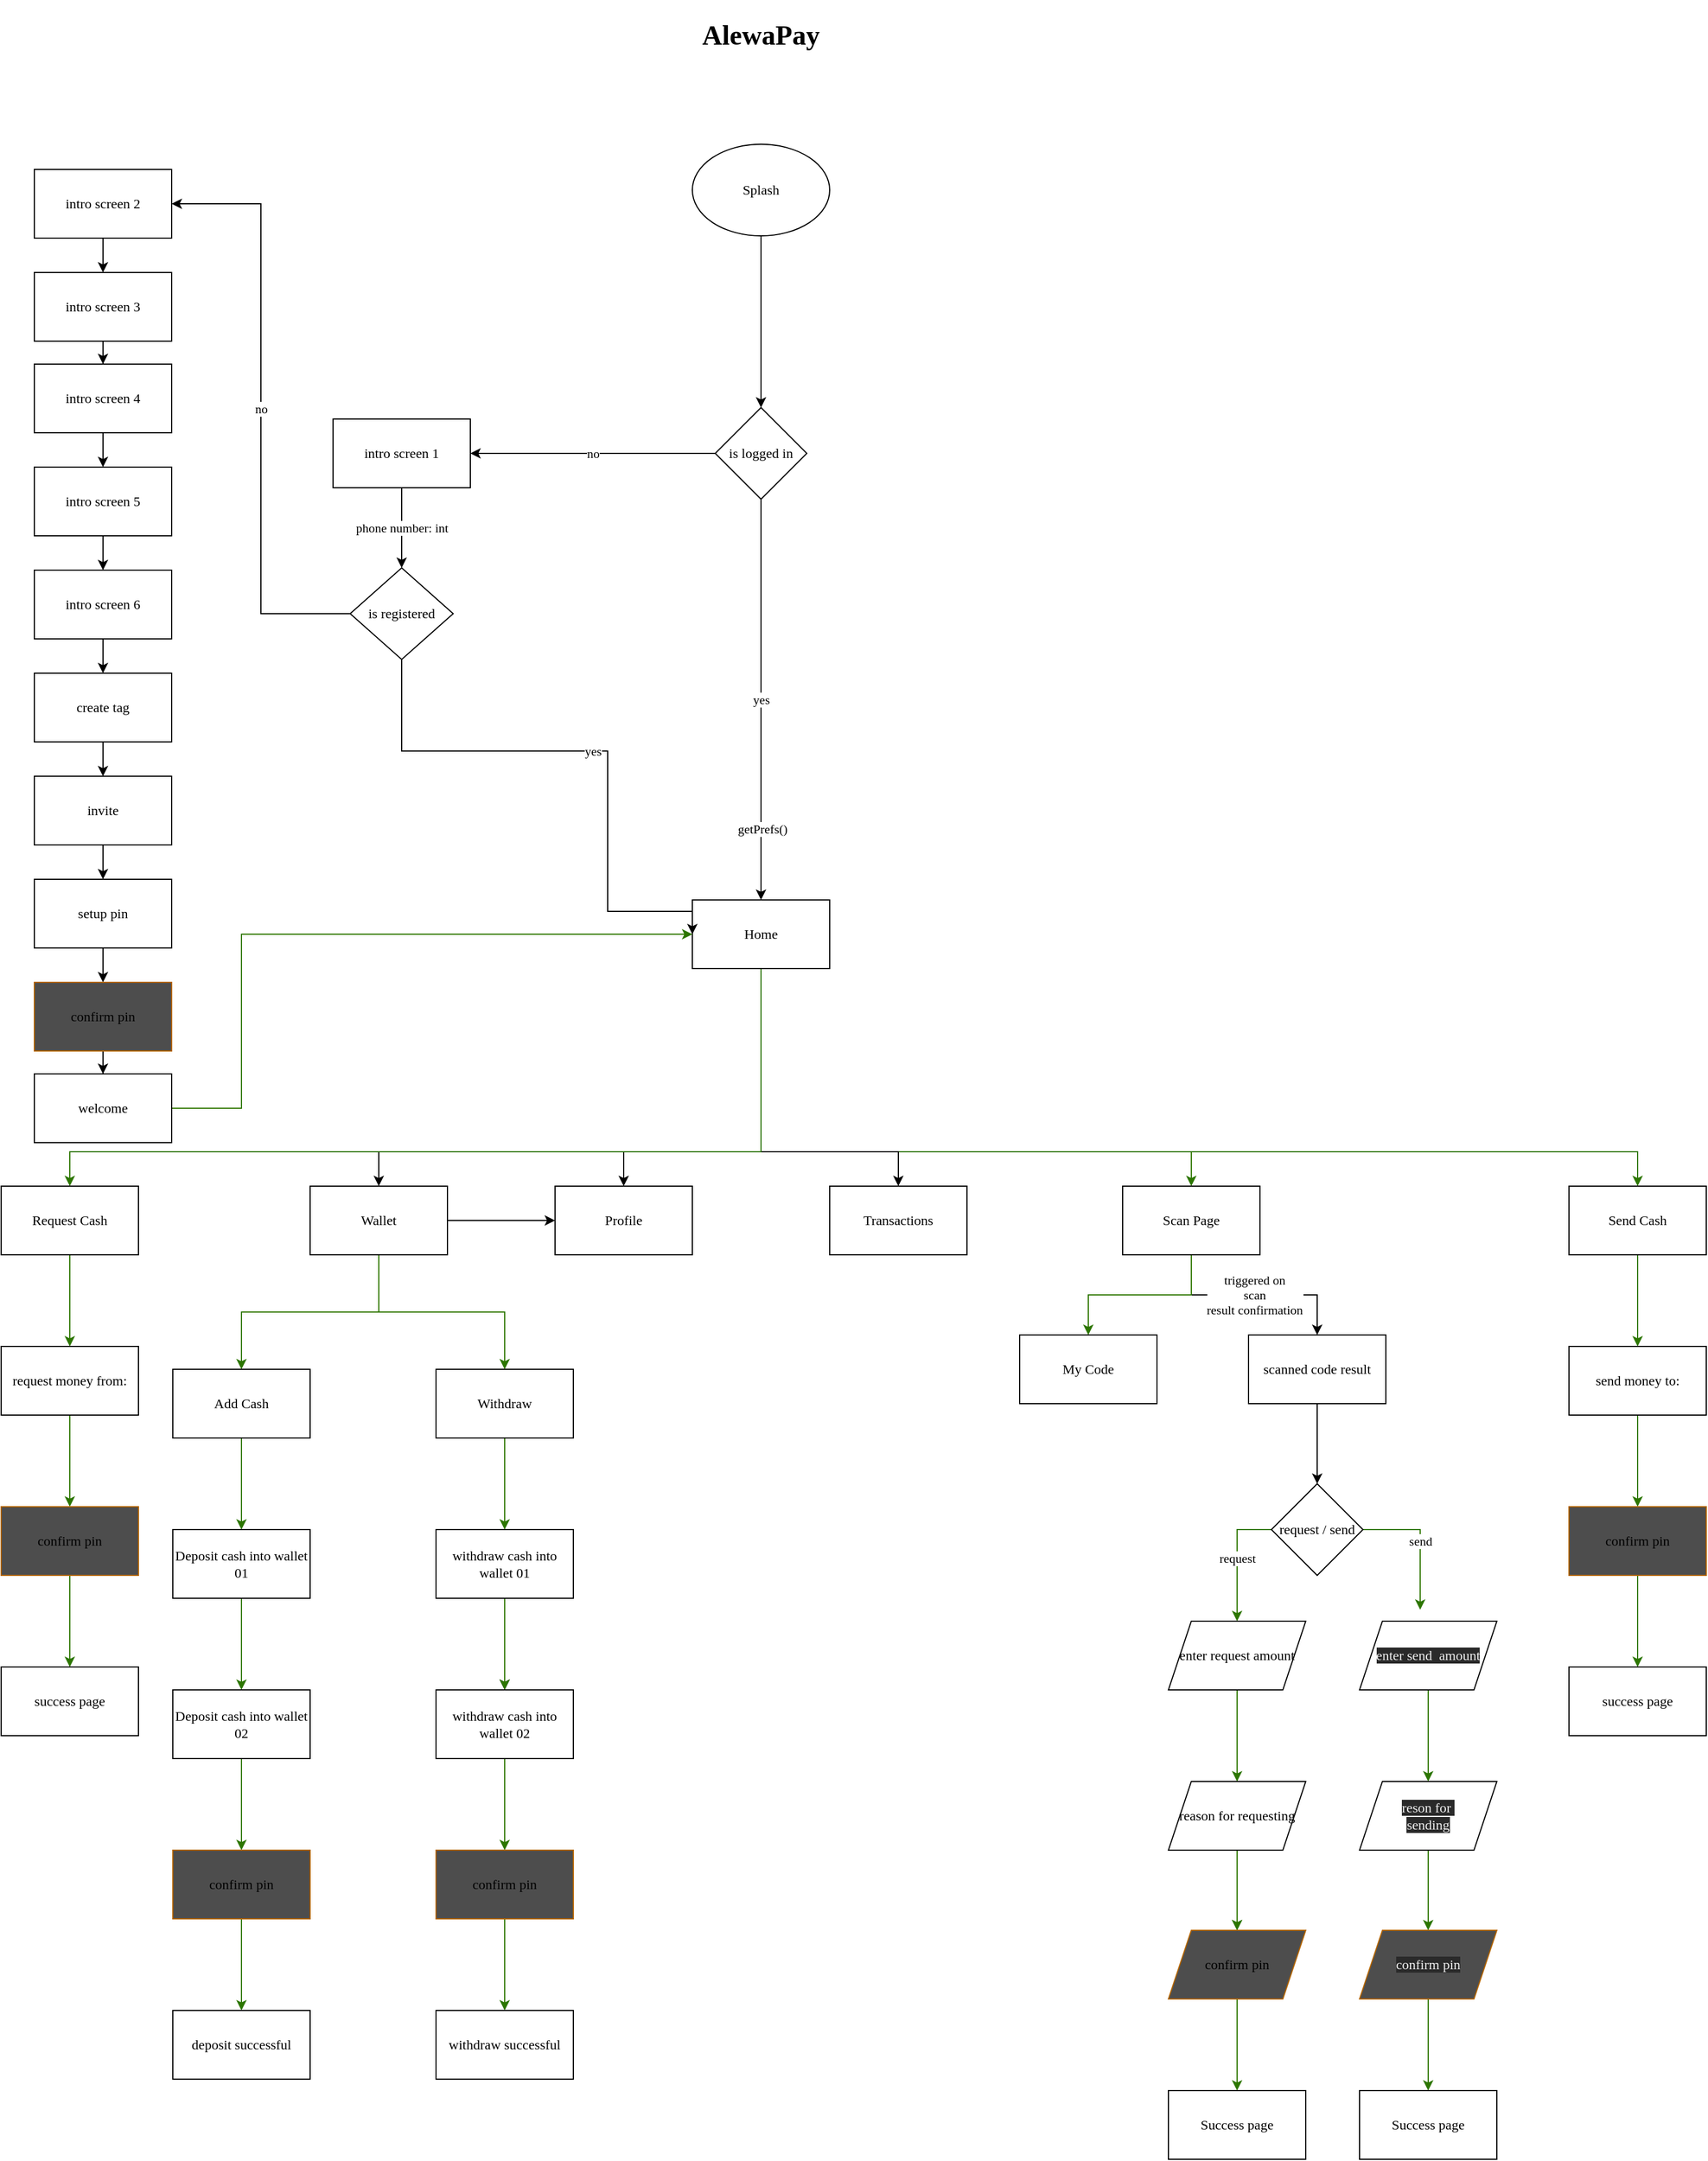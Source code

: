 <mxfile version="17.1.3" type="github">
  <diagram id="QqV_xGDiygs1yG8eiCDC" name="Page-1">
    <mxGraphModel dx="2902" dy="1353" grid="1" gridSize="10" guides="1" tooltips="1" connect="1" arrows="1" fold="1" page="1" pageScale="1" pageWidth="827" pageHeight="1169" background="none" math="0" shadow="0">
      <root>
        <mxCell id="0" />
        <mxCell id="1" parent="0" />
        <mxCell id="-ig2qusyZob2JXvE5IdV-1" value="&lt;h1&gt;&lt;font face=&quot;Poppins&quot; data-font-src=&quot;https://fonts.googleapis.com/css?family=Poppins&quot;&gt;AlewaPay&lt;/font&gt;&lt;/h1&gt;" style="text;html=1;strokeColor=none;fillColor=none;align=center;verticalAlign=middle;whiteSpace=wrap;rounded=0;" parent="1" vertex="1">
          <mxGeometry x="384" y="30" width="60" height="30" as="geometry" />
        </mxCell>
        <mxCell id="-ig2qusyZob2JXvE5IdV-4" style="edgeStyle=orthogonalEdgeStyle;rounded=0;orthogonalLoop=1;jettySize=auto;html=1;entryX=0.5;entryY=0;entryDx=0;entryDy=0;fontFamily=Verdana;" parent="1" source="-ig2qusyZob2JXvE5IdV-2" target="-ig2qusyZob2JXvE5IdV-3" edge="1">
          <mxGeometry relative="1" as="geometry" />
        </mxCell>
        <mxCell id="-ig2qusyZob2JXvE5IdV-2" value="Splash" style="ellipse;whiteSpace=wrap;html=1;fontFamily=Verdana;" parent="1" vertex="1">
          <mxGeometry x="354" y="140" width="120" height="80" as="geometry" />
        </mxCell>
        <mxCell id="-ig2qusyZob2JXvE5IdV-6" value="yes" style="edgeStyle=orthogonalEdgeStyle;rounded=0;orthogonalLoop=1;jettySize=auto;html=1;fontFamily=Verdana;" parent="1" source="-ig2qusyZob2JXvE5IdV-3" target="-ig2qusyZob2JXvE5IdV-5" edge="1">
          <mxGeometry relative="1" as="geometry" />
        </mxCell>
        <mxCell id="-ig2qusyZob2JXvE5IdV-39" value="getPrefs()" style="edgeLabel;html=1;align=center;verticalAlign=middle;resizable=0;points=[];fontFamily=Verdana;" parent="-ig2qusyZob2JXvE5IdV-6" vertex="1" connectable="0">
          <mxGeometry x="0.646" y="1" relative="1" as="geometry">
            <mxPoint as="offset" />
          </mxGeometry>
        </mxCell>
        <mxCell id="-ig2qusyZob2JXvE5IdV-8" value="no" style="edgeStyle=orthogonalEdgeStyle;rounded=0;orthogonalLoop=1;jettySize=auto;html=1;fontFamily=Verdana;" parent="1" source="-ig2qusyZob2JXvE5IdV-3" target="-ig2qusyZob2JXvE5IdV-7" edge="1">
          <mxGeometry relative="1" as="geometry" />
        </mxCell>
        <mxCell id="-ig2qusyZob2JXvE5IdV-3" value="is logged in" style="rhombus;whiteSpace=wrap;html=1;fontFamily=Verdana;" parent="1" vertex="1">
          <mxGeometry x="374" y="370" width="80" height="80" as="geometry" />
        </mxCell>
        <mxCell id="-ig2qusyZob2JXvE5IdV-48" style="edgeStyle=orthogonalEdgeStyle;rounded=0;orthogonalLoop=1;jettySize=auto;html=1;entryX=0.5;entryY=0;entryDx=0;entryDy=0;fontFamily=Verdana;fillColor=#60a917;strokeColor=#2D7600;" parent="1" source="-ig2qusyZob2JXvE5IdV-5" target="-ig2qusyZob2JXvE5IdV-42" edge="1">
          <mxGeometry relative="1" as="geometry">
            <Array as="points">
              <mxPoint x="414" y="1020" />
              <mxPoint x="1180" y="1020" />
            </Array>
          </mxGeometry>
        </mxCell>
        <mxCell id="-ig2qusyZob2JXvE5IdV-49" style="edgeStyle=orthogonalEdgeStyle;rounded=0;orthogonalLoop=1;jettySize=auto;html=1;entryX=0.5;entryY=0;entryDx=0;entryDy=0;fontFamily=Verdana;fillColor=#60a917;strokeColor=#2D7600;" parent="1" source="-ig2qusyZob2JXvE5IdV-5" target="-ig2qusyZob2JXvE5IdV-35" edge="1">
          <mxGeometry relative="1" as="geometry">
            <Array as="points">
              <mxPoint x="414" y="1020" />
              <mxPoint x="790" y="1020" />
            </Array>
          </mxGeometry>
        </mxCell>
        <mxCell id="-ig2qusyZob2JXvE5IdV-50" style="edgeStyle=orthogonalEdgeStyle;rounded=0;orthogonalLoop=1;jettySize=auto;html=1;fontFamily=Verdana;" parent="1" source="-ig2qusyZob2JXvE5IdV-5" target="-ig2qusyZob2JXvE5IdV-34" edge="1">
          <mxGeometry relative="1" as="geometry">
            <Array as="points">
              <mxPoint x="414" y="1020" />
              <mxPoint x="534" y="1020" />
            </Array>
          </mxGeometry>
        </mxCell>
        <mxCell id="-ig2qusyZob2JXvE5IdV-51" style="edgeStyle=orthogonalEdgeStyle;rounded=0;orthogonalLoop=1;jettySize=auto;html=1;fontFamily=Verdana;" parent="1" source="-ig2qusyZob2JXvE5IdV-5" target="-ig2qusyZob2JXvE5IdV-36" edge="1">
          <mxGeometry relative="1" as="geometry">
            <Array as="points">
              <mxPoint x="414" y="1020" />
              <mxPoint x="294" y="1020" />
            </Array>
          </mxGeometry>
        </mxCell>
        <mxCell id="-ig2qusyZob2JXvE5IdV-52" style="edgeStyle=orthogonalEdgeStyle;rounded=0;orthogonalLoop=1;jettySize=auto;html=1;entryX=0.5;entryY=0;entryDx=0;entryDy=0;fontFamily=Verdana;" parent="1" source="-ig2qusyZob2JXvE5IdV-5" target="-ig2qusyZob2JXvE5IdV-33" edge="1">
          <mxGeometry relative="1" as="geometry">
            <Array as="points">
              <mxPoint x="414" y="1020" />
              <mxPoint x="80" y="1020" />
            </Array>
          </mxGeometry>
        </mxCell>
        <mxCell id="-ig2qusyZob2JXvE5IdV-53" style="edgeStyle=orthogonalEdgeStyle;rounded=0;orthogonalLoop=1;jettySize=auto;html=1;entryX=0.5;entryY=0;entryDx=0;entryDy=0;fontFamily=Verdana;fillColor=#60a917;strokeColor=#2D7600;" parent="1" source="-ig2qusyZob2JXvE5IdV-5" target="-ig2qusyZob2JXvE5IdV-43" edge="1">
          <mxGeometry relative="1" as="geometry">
            <Array as="points">
              <mxPoint x="414" y="1020" />
              <mxPoint x="-190" y="1020" />
            </Array>
          </mxGeometry>
        </mxCell>
        <mxCell id="-ig2qusyZob2JXvE5IdV-5" value="Home" style="rounded=0;whiteSpace=wrap;html=1;fontFamily=Verdana;" parent="1" vertex="1">
          <mxGeometry x="354" y="800" width="120" height="60" as="geometry" />
        </mxCell>
        <mxCell id="-ig2qusyZob2JXvE5IdV-10" value="phone number: int" style="edgeStyle=orthogonalEdgeStyle;rounded=0;orthogonalLoop=1;jettySize=auto;html=1;fontFamily=Verdana;" parent="1" source="-ig2qusyZob2JXvE5IdV-7" target="-ig2qusyZob2JXvE5IdV-9" edge="1">
          <mxGeometry relative="1" as="geometry" />
        </mxCell>
        <mxCell id="-ig2qusyZob2JXvE5IdV-7" value="intro screen 1" style="rounded=0;whiteSpace=wrap;html=1;fontFamily=Verdana;" parent="1" vertex="1">
          <mxGeometry x="40" y="380" width="120" height="60" as="geometry" />
        </mxCell>
        <mxCell id="-ig2qusyZob2JXvE5IdV-11" value="yes" style="edgeStyle=orthogonalEdgeStyle;rounded=0;orthogonalLoop=1;jettySize=auto;html=1;entryX=0;entryY=0.5;entryDx=0;entryDy=0;fontFamily=Verdana;" parent="1" source="-ig2qusyZob2JXvE5IdV-9" target="-ig2qusyZob2JXvE5IdV-5" edge="1">
          <mxGeometry relative="1" as="geometry">
            <Array as="points">
              <mxPoint x="100" y="670" />
              <mxPoint x="280" y="670" />
              <mxPoint x="280" y="810" />
              <mxPoint x="354" y="810" />
            </Array>
          </mxGeometry>
        </mxCell>
        <mxCell id="-ig2qusyZob2JXvE5IdV-22" value="no" style="edgeStyle=orthogonalEdgeStyle;rounded=0;orthogonalLoop=1;jettySize=auto;html=1;entryX=1;entryY=0.5;entryDx=0;entryDy=0;fontFamily=Verdana;" parent="1" source="-ig2qusyZob2JXvE5IdV-9" target="-ig2qusyZob2JXvE5IdV-12" edge="1">
          <mxGeometry relative="1" as="geometry" />
        </mxCell>
        <mxCell id="-ig2qusyZob2JXvE5IdV-9" value="is registered" style="rhombus;whiteSpace=wrap;html=1;rounded=0;fontFamily=Verdana;" parent="1" vertex="1">
          <mxGeometry x="55" y="510" width="90" height="80" as="geometry" />
        </mxCell>
        <mxCell id="-ig2qusyZob2JXvE5IdV-23" style="edgeStyle=orthogonalEdgeStyle;rounded=0;orthogonalLoop=1;jettySize=auto;html=1;entryX=0.5;entryY=0;entryDx=0;entryDy=0;fontFamily=Verdana;" parent="1" source="-ig2qusyZob2JXvE5IdV-12" target="-ig2qusyZob2JXvE5IdV-13" edge="1">
          <mxGeometry relative="1" as="geometry" />
        </mxCell>
        <mxCell id="-ig2qusyZob2JXvE5IdV-12" value="intro screen 2" style="rounded=0;whiteSpace=wrap;html=1;fontFamily=Verdana;" parent="1" vertex="1">
          <mxGeometry x="-221" y="162" width="120" height="60" as="geometry" />
        </mxCell>
        <mxCell id="-ig2qusyZob2JXvE5IdV-24" style="edgeStyle=orthogonalEdgeStyle;rounded=0;orthogonalLoop=1;jettySize=auto;html=1;fontFamily=Verdana;" parent="1" source="-ig2qusyZob2JXvE5IdV-13" target="-ig2qusyZob2JXvE5IdV-14" edge="1">
          <mxGeometry relative="1" as="geometry" />
        </mxCell>
        <mxCell id="-ig2qusyZob2JXvE5IdV-13" value="intro screen 3" style="rounded=0;whiteSpace=wrap;html=1;fontFamily=Verdana;" parent="1" vertex="1">
          <mxGeometry x="-221" y="252" width="120" height="60" as="geometry" />
        </mxCell>
        <mxCell id="-ig2qusyZob2JXvE5IdV-25" style="edgeStyle=orthogonalEdgeStyle;rounded=0;orthogonalLoop=1;jettySize=auto;html=1;fontFamily=Verdana;" parent="1" source="-ig2qusyZob2JXvE5IdV-14" target="-ig2qusyZob2JXvE5IdV-15" edge="1">
          <mxGeometry relative="1" as="geometry" />
        </mxCell>
        <mxCell id="-ig2qusyZob2JXvE5IdV-14" value="intro screen 4" style="rounded=0;whiteSpace=wrap;html=1;fontFamily=Verdana;" parent="1" vertex="1">
          <mxGeometry x="-221" y="332" width="120" height="60" as="geometry" />
        </mxCell>
        <mxCell id="-ig2qusyZob2JXvE5IdV-26" style="edgeStyle=orthogonalEdgeStyle;rounded=0;orthogonalLoop=1;jettySize=auto;html=1;fontFamily=Verdana;" parent="1" source="-ig2qusyZob2JXvE5IdV-15" target="-ig2qusyZob2JXvE5IdV-16" edge="1">
          <mxGeometry relative="1" as="geometry" />
        </mxCell>
        <mxCell id="-ig2qusyZob2JXvE5IdV-15" value="intro screen 5" style="rounded=0;whiteSpace=wrap;html=1;fontFamily=Verdana;" parent="1" vertex="1">
          <mxGeometry x="-221" y="422" width="120" height="60" as="geometry" />
        </mxCell>
        <mxCell id="-ig2qusyZob2JXvE5IdV-27" style="edgeStyle=orthogonalEdgeStyle;rounded=0;orthogonalLoop=1;jettySize=auto;html=1;fontFamily=Verdana;" parent="1" source="-ig2qusyZob2JXvE5IdV-16" target="-ig2qusyZob2JXvE5IdV-17" edge="1">
          <mxGeometry relative="1" as="geometry" />
        </mxCell>
        <mxCell id="-ig2qusyZob2JXvE5IdV-16" value="intro screen 6" style="rounded=0;whiteSpace=wrap;html=1;fontFamily=Verdana;" parent="1" vertex="1">
          <mxGeometry x="-221" y="512" width="120" height="60" as="geometry" />
        </mxCell>
        <mxCell id="-ig2qusyZob2JXvE5IdV-28" style="edgeStyle=orthogonalEdgeStyle;rounded=0;orthogonalLoop=1;jettySize=auto;html=1;fontFamily=Verdana;" parent="1" source="-ig2qusyZob2JXvE5IdV-17" target="-ig2qusyZob2JXvE5IdV-18" edge="1">
          <mxGeometry relative="1" as="geometry" />
        </mxCell>
        <mxCell id="-ig2qusyZob2JXvE5IdV-17" value="create tag" style="rounded=0;whiteSpace=wrap;html=1;fontFamily=Verdana;" parent="1" vertex="1">
          <mxGeometry x="-221" y="602" width="120" height="60" as="geometry" />
        </mxCell>
        <mxCell id="-ig2qusyZob2JXvE5IdV-29" style="edgeStyle=orthogonalEdgeStyle;rounded=0;orthogonalLoop=1;jettySize=auto;html=1;fontFamily=Verdana;" parent="1" source="-ig2qusyZob2JXvE5IdV-18" target="-ig2qusyZob2JXvE5IdV-19" edge="1">
          <mxGeometry relative="1" as="geometry" />
        </mxCell>
        <mxCell id="-ig2qusyZob2JXvE5IdV-18" value="invite" style="rounded=0;whiteSpace=wrap;html=1;fontFamily=Verdana;" parent="1" vertex="1">
          <mxGeometry x="-221" y="692" width="120" height="60" as="geometry" />
        </mxCell>
        <mxCell id="-ig2qusyZob2JXvE5IdV-30" style="edgeStyle=orthogonalEdgeStyle;rounded=0;orthogonalLoop=1;jettySize=auto;html=1;fontFamily=Verdana;" parent="1" source="-ig2qusyZob2JXvE5IdV-19" target="-ig2qusyZob2JXvE5IdV-20" edge="1">
          <mxGeometry relative="1" as="geometry" />
        </mxCell>
        <mxCell id="-ig2qusyZob2JXvE5IdV-19" value="setup pin" style="rounded=0;whiteSpace=wrap;html=1;fontFamily=Verdana;" parent="1" vertex="1">
          <mxGeometry x="-221" y="782" width="120" height="60" as="geometry" />
        </mxCell>
        <mxCell id="-ig2qusyZob2JXvE5IdV-31" style="edgeStyle=orthogonalEdgeStyle;rounded=0;orthogonalLoop=1;jettySize=auto;html=1;fontFamily=Verdana;" parent="1" source="-ig2qusyZob2JXvE5IdV-20" target="-ig2qusyZob2JXvE5IdV-21" edge="1">
          <mxGeometry relative="1" as="geometry" />
        </mxCell>
        <mxCell id="-ig2qusyZob2JXvE5IdV-20" value="confirm pin" style="rounded=0;whiteSpace=wrap;html=1;fontFamily=Verdana;fillColor=#4D4D4D;strokeColor=#b46504;" parent="1" vertex="1">
          <mxGeometry x="-221" y="872" width="120" height="60" as="geometry" />
        </mxCell>
        <mxCell id="-ig2qusyZob2JXvE5IdV-32" style="edgeStyle=orthogonalEdgeStyle;rounded=0;orthogonalLoop=1;jettySize=auto;html=1;entryX=0;entryY=0.5;entryDx=0;entryDy=0;fontFamily=Verdana;fillColor=#60a917;strokeColor=#2D7600;" parent="1" source="-ig2qusyZob2JXvE5IdV-21" target="-ig2qusyZob2JXvE5IdV-5" edge="1">
          <mxGeometry relative="1" as="geometry">
            <Array as="points">
              <mxPoint x="-40" y="982" />
              <mxPoint x="-40" y="830" />
            </Array>
          </mxGeometry>
        </mxCell>
        <mxCell id="-ig2qusyZob2JXvE5IdV-21" value="welcome" style="rounded=0;whiteSpace=wrap;html=1;fontFamily=Verdana;" parent="1" vertex="1">
          <mxGeometry x="-221" y="952" width="120" height="60" as="geometry" />
        </mxCell>
        <mxCell id="-ig2qusyZob2JXvE5IdV-44" style="edgeStyle=orthogonalEdgeStyle;rounded=0;orthogonalLoop=1;jettySize=auto;html=1;fontFamily=Verdana;fillColor=#60a917;strokeColor=#2D7600;" parent="1" source="-ig2qusyZob2JXvE5IdV-33" target="-ig2qusyZob2JXvE5IdV-40" edge="1">
          <mxGeometry relative="1" as="geometry" />
        </mxCell>
        <mxCell id="-ig2qusyZob2JXvE5IdV-45" style="edgeStyle=orthogonalEdgeStyle;rounded=0;orthogonalLoop=1;jettySize=auto;html=1;fontFamily=Verdana;fillColor=#60a917;strokeColor=#2D7600;" parent="1" source="-ig2qusyZob2JXvE5IdV-33" target="-ig2qusyZob2JXvE5IdV-41" edge="1">
          <mxGeometry relative="1" as="geometry" />
        </mxCell>
        <mxCell id="-ig2qusyZob2JXvE5IdV-108" style="edgeStyle=orthogonalEdgeStyle;rounded=0;orthogonalLoop=1;jettySize=auto;html=1;fontFamily=Verdana;" parent="1" source="-ig2qusyZob2JXvE5IdV-33" target="-ig2qusyZob2JXvE5IdV-36" edge="1">
          <mxGeometry relative="1" as="geometry" />
        </mxCell>
        <mxCell id="-ig2qusyZob2JXvE5IdV-33" value="Wallet" style="rounded=0;whiteSpace=wrap;html=1;fontFamily=Verdana;" parent="1" vertex="1">
          <mxGeometry x="20" y="1050" width="120" height="60" as="geometry" />
        </mxCell>
        <mxCell id="-ig2qusyZob2JXvE5IdV-34" value="Transactions" style="rounded=0;whiteSpace=wrap;html=1;fontFamily=Verdana;" parent="1" vertex="1">
          <mxGeometry x="474" y="1050" width="120" height="60" as="geometry" />
        </mxCell>
        <mxCell id="-ig2qusyZob2JXvE5IdV-83" value="triggered on &lt;br&gt;scan&lt;br&gt;result confirmation" style="edgeStyle=orthogonalEdgeStyle;rounded=0;orthogonalLoop=1;jettySize=auto;html=1;fontFamily=Verdana;" parent="1" source="-ig2qusyZob2JXvE5IdV-35" target="-ig2qusyZob2JXvE5IdV-82" edge="1">
          <mxGeometry relative="1" as="geometry" />
        </mxCell>
        <mxCell id="-ig2qusyZob2JXvE5IdV-107" style="edgeStyle=orthogonalEdgeStyle;rounded=0;orthogonalLoop=1;jettySize=auto;html=1;fontFamily=Verdana;fillColor=#60a917;strokeColor=#2D7600;" parent="1" source="-ig2qusyZob2JXvE5IdV-35" target="-ig2qusyZob2JXvE5IdV-106" edge="1">
          <mxGeometry relative="1" as="geometry" />
        </mxCell>
        <mxCell id="-ig2qusyZob2JXvE5IdV-35" value="Scan Page" style="rounded=0;whiteSpace=wrap;html=1;fontFamily=Verdana;" parent="1" vertex="1">
          <mxGeometry x="730" y="1050" width="120" height="60" as="geometry" />
        </mxCell>
        <mxCell id="-ig2qusyZob2JXvE5IdV-36" value="Profile" style="rounded=0;whiteSpace=wrap;html=1;fontFamily=Verdana;" parent="1" vertex="1">
          <mxGeometry x="234" y="1050" width="120" height="60" as="geometry" />
        </mxCell>
        <mxCell id="-ig2qusyZob2JXvE5IdV-47" value="" style="edgeStyle=orthogonalEdgeStyle;rounded=0;orthogonalLoop=1;jettySize=auto;html=1;fontFamily=Verdana;fillColor=#60a917;strokeColor=#2D7600;" parent="1" source="-ig2qusyZob2JXvE5IdV-40" target="-ig2qusyZob2JXvE5IdV-46" edge="1">
          <mxGeometry relative="1" as="geometry" />
        </mxCell>
        <mxCell id="-ig2qusyZob2JXvE5IdV-40" value="Add Cash" style="rounded=0;whiteSpace=wrap;html=1;fontFamily=Verdana;" parent="1" vertex="1">
          <mxGeometry x="-100" y="1210" width="120" height="60" as="geometry" />
        </mxCell>
        <mxCell id="-ig2qusyZob2JXvE5IdV-69" style="edgeStyle=orthogonalEdgeStyle;rounded=0;orthogonalLoop=1;jettySize=auto;html=1;entryX=0.5;entryY=0;entryDx=0;entryDy=0;fontFamily=Verdana;fillColor=#60a917;strokeColor=#2D7600;" parent="1" source="-ig2qusyZob2JXvE5IdV-41" target="-ig2qusyZob2JXvE5IdV-63" edge="1">
          <mxGeometry relative="1" as="geometry" />
        </mxCell>
        <mxCell id="-ig2qusyZob2JXvE5IdV-41" value="Withdraw" style="rounded=0;whiteSpace=wrap;html=1;fontFamily=Verdana;" parent="1" vertex="1">
          <mxGeometry x="130" y="1210" width="120" height="60" as="geometry" />
        </mxCell>
        <mxCell id="-ig2qusyZob2JXvE5IdV-71" value="" style="edgeStyle=orthogonalEdgeStyle;rounded=0;orthogonalLoop=1;jettySize=auto;html=1;fontFamily=Verdana;fillColor=#60a917;strokeColor=#2D7600;" parent="1" source="-ig2qusyZob2JXvE5IdV-42" target="-ig2qusyZob2JXvE5IdV-70" edge="1">
          <mxGeometry relative="1" as="geometry" />
        </mxCell>
        <mxCell id="-ig2qusyZob2JXvE5IdV-42" value="Send Cash" style="rounded=0;whiteSpace=wrap;html=1;fontFamily=Verdana;" parent="1" vertex="1">
          <mxGeometry x="1120" y="1050" width="120" height="60" as="geometry" />
        </mxCell>
        <mxCell id="-ig2qusyZob2JXvE5IdV-77" value="" style="edgeStyle=orthogonalEdgeStyle;rounded=0;orthogonalLoop=1;jettySize=auto;html=1;fontFamily=Verdana;fillColor=#60a917;strokeColor=#2D7600;" parent="1" source="-ig2qusyZob2JXvE5IdV-43" target="-ig2qusyZob2JXvE5IdV-76" edge="1">
          <mxGeometry relative="1" as="geometry" />
        </mxCell>
        <mxCell id="-ig2qusyZob2JXvE5IdV-43" value="Request Cash" style="rounded=0;whiteSpace=wrap;html=1;fontFamily=Verdana;" parent="1" vertex="1">
          <mxGeometry x="-250" y="1050" width="120" height="60" as="geometry" />
        </mxCell>
        <mxCell id="-ig2qusyZob2JXvE5IdV-55" value="" style="edgeStyle=orthogonalEdgeStyle;rounded=0;orthogonalLoop=1;jettySize=auto;html=1;fontFamily=Verdana;fillColor=#60a917;strokeColor=#2D7600;" parent="1" source="-ig2qusyZob2JXvE5IdV-46" target="-ig2qusyZob2JXvE5IdV-54" edge="1">
          <mxGeometry relative="1" as="geometry" />
        </mxCell>
        <mxCell id="-ig2qusyZob2JXvE5IdV-46" value="Deposit cash into wallet 01" style="whiteSpace=wrap;html=1;rounded=0;fontFamily=Verdana;" parent="1" vertex="1">
          <mxGeometry x="-100" y="1350" width="120" height="60" as="geometry" />
        </mxCell>
        <mxCell id="-ig2qusyZob2JXvE5IdV-57" value="" style="edgeStyle=orthogonalEdgeStyle;rounded=0;orthogonalLoop=1;jettySize=auto;html=1;fontFamily=Verdana;fillColor=#60a917;strokeColor=#2D7600;" parent="1" source="-ig2qusyZob2JXvE5IdV-54" target="-ig2qusyZob2JXvE5IdV-56" edge="1">
          <mxGeometry relative="1" as="geometry" />
        </mxCell>
        <mxCell id="-ig2qusyZob2JXvE5IdV-54" value="Deposit cash into wallet 02" style="whiteSpace=wrap;html=1;rounded=0;fontFamily=Verdana;" parent="1" vertex="1">
          <mxGeometry x="-100" y="1490" width="120" height="60" as="geometry" />
        </mxCell>
        <mxCell id="-ig2qusyZob2JXvE5IdV-59" value="" style="edgeStyle=orthogonalEdgeStyle;rounded=0;orthogonalLoop=1;jettySize=auto;html=1;fontFamily=Verdana;fillColor=#60a917;strokeColor=#2D7600;" parent="1" source="-ig2qusyZob2JXvE5IdV-56" target="-ig2qusyZob2JXvE5IdV-58" edge="1">
          <mxGeometry relative="1" as="geometry" />
        </mxCell>
        <mxCell id="-ig2qusyZob2JXvE5IdV-56" value="confirm pin" style="whiteSpace=wrap;html=1;rounded=0;fontFamily=Verdana;fillColor=#4D4D4D;strokeColor=#b46504;" parent="1" vertex="1">
          <mxGeometry x="-100" y="1630" width="120" height="60" as="geometry" />
        </mxCell>
        <mxCell id="-ig2qusyZob2JXvE5IdV-58" value="deposit successful" style="whiteSpace=wrap;html=1;rounded=0;fontFamily=Verdana;" parent="1" vertex="1">
          <mxGeometry x="-100" y="1770" width="120" height="60" as="geometry" />
        </mxCell>
        <mxCell id="-ig2qusyZob2JXvE5IdV-62" value="" style="edgeStyle=orthogonalEdgeStyle;rounded=0;orthogonalLoop=1;jettySize=auto;html=1;fontFamily=Verdana;" parent="1" source="-ig2qusyZob2JXvE5IdV-63" target="-ig2qusyZob2JXvE5IdV-65" edge="1">
          <mxGeometry relative="1" as="geometry" />
        </mxCell>
        <mxCell id="xvoW4Bqq87kA6WfLcWgX-1" value="" style="edgeStyle=orthogonalEdgeStyle;rounded=0;orthogonalLoop=1;jettySize=auto;html=1;fillColor=#60a917;strokeColor=#2D7600;" parent="1" source="-ig2qusyZob2JXvE5IdV-63" target="-ig2qusyZob2JXvE5IdV-65" edge="1">
          <mxGeometry relative="1" as="geometry" />
        </mxCell>
        <mxCell id="-ig2qusyZob2JXvE5IdV-63" value="withdraw cash into wallet 01" style="whiteSpace=wrap;html=1;rounded=0;fontFamily=Verdana;" parent="1" vertex="1">
          <mxGeometry x="130" y="1350" width="120" height="60" as="geometry" />
        </mxCell>
        <mxCell id="-ig2qusyZob2JXvE5IdV-64" value="" style="edgeStyle=orthogonalEdgeStyle;rounded=0;orthogonalLoop=1;jettySize=auto;html=1;fontFamily=Verdana;fillColor=#60a917;strokeColor=#2D7600;" parent="1" source="-ig2qusyZob2JXvE5IdV-65" target="-ig2qusyZob2JXvE5IdV-67" edge="1">
          <mxGeometry relative="1" as="geometry" />
        </mxCell>
        <mxCell id="-ig2qusyZob2JXvE5IdV-65" value="withdraw cash into wallet 02" style="whiteSpace=wrap;html=1;rounded=0;fontFamily=Verdana;" parent="1" vertex="1">
          <mxGeometry x="130" y="1490" width="120" height="60" as="geometry" />
        </mxCell>
        <mxCell id="-ig2qusyZob2JXvE5IdV-66" value="" style="edgeStyle=orthogonalEdgeStyle;rounded=0;orthogonalLoop=1;jettySize=auto;html=1;fontFamily=Verdana;fillColor=#60a917;strokeColor=#2D7600;" parent="1" source="-ig2qusyZob2JXvE5IdV-67" target="-ig2qusyZob2JXvE5IdV-68" edge="1">
          <mxGeometry relative="1" as="geometry" />
        </mxCell>
        <mxCell id="-ig2qusyZob2JXvE5IdV-67" value="confirm pin" style="whiteSpace=wrap;html=1;rounded=0;fontFamily=Verdana;fillColor=#4D4D4D;strokeColor=#b46504;" parent="1" vertex="1">
          <mxGeometry x="130" y="1630" width="120" height="60" as="geometry" />
        </mxCell>
        <mxCell id="-ig2qusyZob2JXvE5IdV-68" value="withdraw successful" style="whiteSpace=wrap;html=1;rounded=0;fontFamily=Verdana;" parent="1" vertex="1">
          <mxGeometry x="130" y="1770" width="120" height="60" as="geometry" />
        </mxCell>
        <mxCell id="-ig2qusyZob2JXvE5IdV-73" value="" style="edgeStyle=orthogonalEdgeStyle;rounded=0;orthogonalLoop=1;jettySize=auto;html=1;fontFamily=Verdana;fillColor=#60a917;strokeColor=#2D7600;" parent="1" source="-ig2qusyZob2JXvE5IdV-70" target="-ig2qusyZob2JXvE5IdV-72" edge="1">
          <mxGeometry relative="1" as="geometry" />
        </mxCell>
        <mxCell id="-ig2qusyZob2JXvE5IdV-70" value="send money to:" style="whiteSpace=wrap;html=1;rounded=0;fontFamily=Verdana;" parent="1" vertex="1">
          <mxGeometry x="1120" y="1190" width="120" height="60" as="geometry" />
        </mxCell>
        <mxCell id="-ig2qusyZob2JXvE5IdV-75" value="" style="edgeStyle=orthogonalEdgeStyle;rounded=0;orthogonalLoop=1;jettySize=auto;html=1;fontFamily=Verdana;fillColor=#60a917;strokeColor=#2D7600;" parent="1" source="-ig2qusyZob2JXvE5IdV-72" target="-ig2qusyZob2JXvE5IdV-74" edge="1">
          <mxGeometry relative="1" as="geometry" />
        </mxCell>
        <mxCell id="-ig2qusyZob2JXvE5IdV-72" value="confirm pin" style="whiteSpace=wrap;html=1;rounded=0;fontFamily=Verdana;fillColor=#4D4D4D;strokeColor=#b46504;" parent="1" vertex="1">
          <mxGeometry x="1120" y="1330" width="120" height="60" as="geometry" />
        </mxCell>
        <mxCell id="-ig2qusyZob2JXvE5IdV-74" value="success page" style="whiteSpace=wrap;html=1;rounded=0;fontFamily=Verdana;" parent="1" vertex="1">
          <mxGeometry x="1120" y="1470" width="120" height="60" as="geometry" />
        </mxCell>
        <mxCell id="-ig2qusyZob2JXvE5IdV-79" value="" style="edgeStyle=orthogonalEdgeStyle;rounded=0;orthogonalLoop=1;jettySize=auto;html=1;fontFamily=Verdana;fillColor=#60a917;strokeColor=#2D7600;" parent="1" source="-ig2qusyZob2JXvE5IdV-76" target="-ig2qusyZob2JXvE5IdV-78" edge="1">
          <mxGeometry relative="1" as="geometry" />
        </mxCell>
        <mxCell id="-ig2qusyZob2JXvE5IdV-76" value="request money from:" style="whiteSpace=wrap;html=1;rounded=0;fontFamily=Verdana;" parent="1" vertex="1">
          <mxGeometry x="-250" y="1190" width="120" height="60" as="geometry" />
        </mxCell>
        <mxCell id="-ig2qusyZob2JXvE5IdV-81" value="" style="edgeStyle=orthogonalEdgeStyle;rounded=0;orthogonalLoop=1;jettySize=auto;html=1;fontFamily=Verdana;fillColor=#60a917;strokeColor=#2D7600;" parent="1" source="-ig2qusyZob2JXvE5IdV-78" target="-ig2qusyZob2JXvE5IdV-80" edge="1">
          <mxGeometry relative="1" as="geometry" />
        </mxCell>
        <mxCell id="-ig2qusyZob2JXvE5IdV-78" value="confirm pin" style="whiteSpace=wrap;html=1;rounded=0;fontFamily=Verdana;fillColor=#4D4D4D;strokeColor=#b46504;" parent="1" vertex="1">
          <mxGeometry x="-250" y="1330" width="120" height="60" as="geometry" />
        </mxCell>
        <mxCell id="-ig2qusyZob2JXvE5IdV-80" value="success page" style="whiteSpace=wrap;html=1;rounded=0;fontFamily=Verdana;" parent="1" vertex="1">
          <mxGeometry x="-250" y="1470" width="120" height="60" as="geometry" />
        </mxCell>
        <mxCell id="-ig2qusyZob2JXvE5IdV-87" value="" style="edgeStyle=orthogonalEdgeStyle;rounded=0;orthogonalLoop=1;jettySize=auto;html=1;fontFamily=Verdana;" parent="1" source="-ig2qusyZob2JXvE5IdV-82" target="-ig2qusyZob2JXvE5IdV-86" edge="1">
          <mxGeometry relative="1" as="geometry" />
        </mxCell>
        <mxCell id="-ig2qusyZob2JXvE5IdV-82" value="scanned code result" style="whiteSpace=wrap;html=1;rounded=0;fontFamily=Verdana;" parent="1" vertex="1">
          <mxGeometry x="840" y="1180" width="120" height="60" as="geometry" />
        </mxCell>
        <mxCell id="-ig2qusyZob2JXvE5IdV-91" value="request" style="edgeStyle=orthogonalEdgeStyle;rounded=0;orthogonalLoop=1;jettySize=auto;html=1;entryX=0.5;entryY=0;entryDx=0;entryDy=0;fontFamily=Verdana;fillColor=#60a917;strokeColor=#2D7600;" parent="1" source="-ig2qusyZob2JXvE5IdV-86" target="-ig2qusyZob2JXvE5IdV-95" edge="1">
          <mxGeometry relative="1" as="geometry">
            <mxPoint x="830" y="1420" as="targetPoint" />
            <Array as="points">
              <mxPoint x="830" y="1350" />
            </Array>
          </mxGeometry>
        </mxCell>
        <mxCell id="-ig2qusyZob2JXvE5IdV-92" value="send" style="edgeStyle=orthogonalEdgeStyle;rounded=0;orthogonalLoop=1;jettySize=auto;html=1;fontFamily=Verdana;entryX=0.5;entryY=0;entryDx=0;entryDy=0;fillColor=#60a917;strokeColor=#2D7600;" parent="1" source="-ig2qusyZob2JXvE5IdV-86" edge="1">
          <mxGeometry relative="1" as="geometry">
            <mxPoint x="990" y="1420" as="targetPoint" />
            <Array as="points">
              <mxPoint x="990" y="1350" />
            </Array>
          </mxGeometry>
        </mxCell>
        <mxCell id="-ig2qusyZob2JXvE5IdV-86" value="request / send" style="rhombus;whiteSpace=wrap;html=1;rounded=0;fontFamily=Verdana;" parent="1" vertex="1">
          <mxGeometry x="860" y="1310" width="80" height="80" as="geometry" />
        </mxCell>
        <mxCell id="-ig2qusyZob2JXvE5IdV-99" value="" style="edgeStyle=orthogonalEdgeStyle;rounded=0;orthogonalLoop=1;jettySize=auto;html=1;fontFamily=Verdana;fillColor=#60a917;strokeColor=#2D7600;" parent="1" source="-ig2qusyZob2JXvE5IdV-95" target="-ig2qusyZob2JXvE5IdV-98" edge="1">
          <mxGeometry relative="1" as="geometry" />
        </mxCell>
        <mxCell id="xvoW4Bqq87kA6WfLcWgX-6" style="edgeStyle=orthogonalEdgeStyle;rounded=0;orthogonalLoop=1;jettySize=auto;html=1;fillColor=#60a917;strokeColor=#2D7600;" parent="1" source="-ig2qusyZob2JXvE5IdV-95" target="xvoW4Bqq87kA6WfLcWgX-4" edge="1">
          <mxGeometry relative="1" as="geometry" />
        </mxCell>
        <mxCell id="-ig2qusyZob2JXvE5IdV-95" value="&lt;span&gt;enter request amount&lt;/span&gt;" style="shape=parallelogram;perimeter=parallelogramPerimeter;whiteSpace=wrap;html=1;fixedSize=1;fontFamily=Verdana;" parent="1" vertex="1">
          <mxGeometry x="770" y="1430" width="120" height="60" as="geometry" />
        </mxCell>
        <mxCell id="xvoW4Bqq87kA6WfLcWgX-8" style="edgeStyle=orthogonalEdgeStyle;rounded=0;orthogonalLoop=1;jettySize=auto;html=1;fillColor=#60a917;strokeColor=#2D7600;" parent="1" source="-ig2qusyZob2JXvE5IdV-97" target="xvoW4Bqq87kA6WfLcWgX-2" edge="1">
          <mxGeometry relative="1" as="geometry" />
        </mxCell>
        <mxCell id="-ig2qusyZob2JXvE5IdV-97" value="&lt;span style=&quot;color: rgb(240 , 240 , 240) ; font-family: &amp;#34;verdana&amp;#34; ; font-size: 12px ; font-style: normal ; font-weight: normal ; letter-spacing: normal ; text-align: center ; text-indent: 0px ; text-transform: none ; word-spacing: 0px ; background-color: rgb(42 , 42 , 42) ; text-decoration: none ; display: inline ; float: none&quot;&gt;enter send &amp;nbsp;amount&lt;br&gt;&lt;/span&gt;" style="shape=parallelogram;perimeter=parallelogramPerimeter;whiteSpace=wrap;html=1;fixedSize=1;fontFamily=Verdana;" parent="1" vertex="1">
          <mxGeometry x="937" y="1430" width="120" height="60" as="geometry" />
        </mxCell>
        <mxCell id="-ig2qusyZob2JXvE5IdV-103" value="" style="edgeStyle=orthogonalEdgeStyle;rounded=0;orthogonalLoop=1;jettySize=auto;html=1;fontFamily=Verdana;fillColor=#60a917;strokeColor=#2D7600;" parent="1" source="-ig2qusyZob2JXvE5IdV-98" target="-ig2qusyZob2JXvE5IdV-102" edge="1">
          <mxGeometry relative="1" as="geometry" />
        </mxCell>
        <mxCell id="-ig2qusyZob2JXvE5IdV-98" value="confirm pin" style="shape=parallelogram;perimeter=parallelogramPerimeter;whiteSpace=wrap;html=1;fixedSize=1;fontFamily=Verdana;fillColor=#4D4D4D;strokeColor=#b46504;" parent="1" vertex="1">
          <mxGeometry x="770" y="1700" width="120" height="60" as="geometry" />
        </mxCell>
        <mxCell id="-ig2qusyZob2JXvE5IdV-105" value="" style="edgeStyle=orthogonalEdgeStyle;rounded=0;orthogonalLoop=1;jettySize=auto;html=1;fontFamily=Verdana;fillColor=#60a917;strokeColor=#2D7600;" parent="1" source="-ig2qusyZob2JXvE5IdV-100" target="-ig2qusyZob2JXvE5IdV-104" edge="1">
          <mxGeometry relative="1" as="geometry" />
        </mxCell>
        <mxCell id="-ig2qusyZob2JXvE5IdV-100" value="&lt;span style=&quot;color: rgb(240 , 240 , 240) ; font-family: &amp;#34;verdana&amp;#34; ; font-size: 12px ; font-style: normal ; font-weight: normal ; letter-spacing: normal ; text-align: center ; text-indent: 0px ; text-transform: none ; word-spacing: 0px ; background-color: rgb(42 , 42 , 42) ; text-decoration: none ; display: inline ; float: none&quot;&gt;confirm pin&lt;br&gt;&lt;/span&gt;" style="shape=parallelogram;perimeter=parallelogramPerimeter;whiteSpace=wrap;html=1;fixedSize=1;fontFamily=Verdana;fillColor=#4D4D4D;strokeColor=#b46504;" parent="1" vertex="1">
          <mxGeometry x="937" y="1700" width="120" height="60" as="geometry" />
        </mxCell>
        <mxCell id="-ig2qusyZob2JXvE5IdV-102" value="Success page" style="whiteSpace=wrap;html=1;fontFamily=Verdana;" parent="1" vertex="1">
          <mxGeometry x="770" y="1840" width="120" height="60" as="geometry" />
        </mxCell>
        <mxCell id="-ig2qusyZob2JXvE5IdV-104" value="Success page" style="whiteSpace=wrap;html=1;fontFamily=Verdana;" parent="1" vertex="1">
          <mxGeometry x="937" y="1840" width="120" height="60" as="geometry" />
        </mxCell>
        <mxCell id="-ig2qusyZob2JXvE5IdV-106" value="My Code" style="rounded=0;whiteSpace=wrap;html=1;fontFamily=Verdana;" parent="1" vertex="1">
          <mxGeometry x="640" y="1180" width="120" height="60" as="geometry" />
        </mxCell>
        <mxCell id="xvoW4Bqq87kA6WfLcWgX-9" style="edgeStyle=orthogonalEdgeStyle;rounded=0;orthogonalLoop=1;jettySize=auto;html=1;entryX=0.5;entryY=0;entryDx=0;entryDy=0;fillColor=#60a917;strokeColor=#2D7600;" parent="1" source="xvoW4Bqq87kA6WfLcWgX-2" target="-ig2qusyZob2JXvE5IdV-100" edge="1">
          <mxGeometry relative="1" as="geometry" />
        </mxCell>
        <mxCell id="xvoW4Bqq87kA6WfLcWgX-2" value="&lt;span style=&quot;color: rgb(240 , 240 , 240) ; font-family: &amp;#34;verdana&amp;#34; ; font-size: 12px ; font-style: normal ; font-weight: normal ; letter-spacing: normal ; text-align: center ; text-indent: 0px ; text-transform: none ; word-spacing: 0px ; background-color: rgb(42 , 42 , 42) ; text-decoration: none ; display: inline ; float: none&quot;&gt;reson for&amp;nbsp;&lt;br&gt;sending&lt;br&gt;&lt;/span&gt;" style="shape=parallelogram;perimeter=parallelogramPerimeter;whiteSpace=wrap;html=1;fixedSize=1;fontFamily=Verdana;" parent="1" vertex="1">
          <mxGeometry x="937" y="1570" width="120" height="60" as="geometry" />
        </mxCell>
        <mxCell id="xvoW4Bqq87kA6WfLcWgX-7" style="edgeStyle=orthogonalEdgeStyle;rounded=0;orthogonalLoop=1;jettySize=auto;html=1;fillColor=#60a917;strokeColor=#2D7600;" parent="1" source="xvoW4Bqq87kA6WfLcWgX-4" target="-ig2qusyZob2JXvE5IdV-98" edge="1">
          <mxGeometry relative="1" as="geometry" />
        </mxCell>
        <mxCell id="xvoW4Bqq87kA6WfLcWgX-4" value="reason for requesting" style="shape=parallelogram;perimeter=parallelogramPerimeter;whiteSpace=wrap;html=1;fixedSize=1;fontFamily=Verdana;" parent="1" vertex="1">
          <mxGeometry x="770" y="1570" width="120" height="60" as="geometry" />
        </mxCell>
      </root>
    </mxGraphModel>
  </diagram>
</mxfile>
